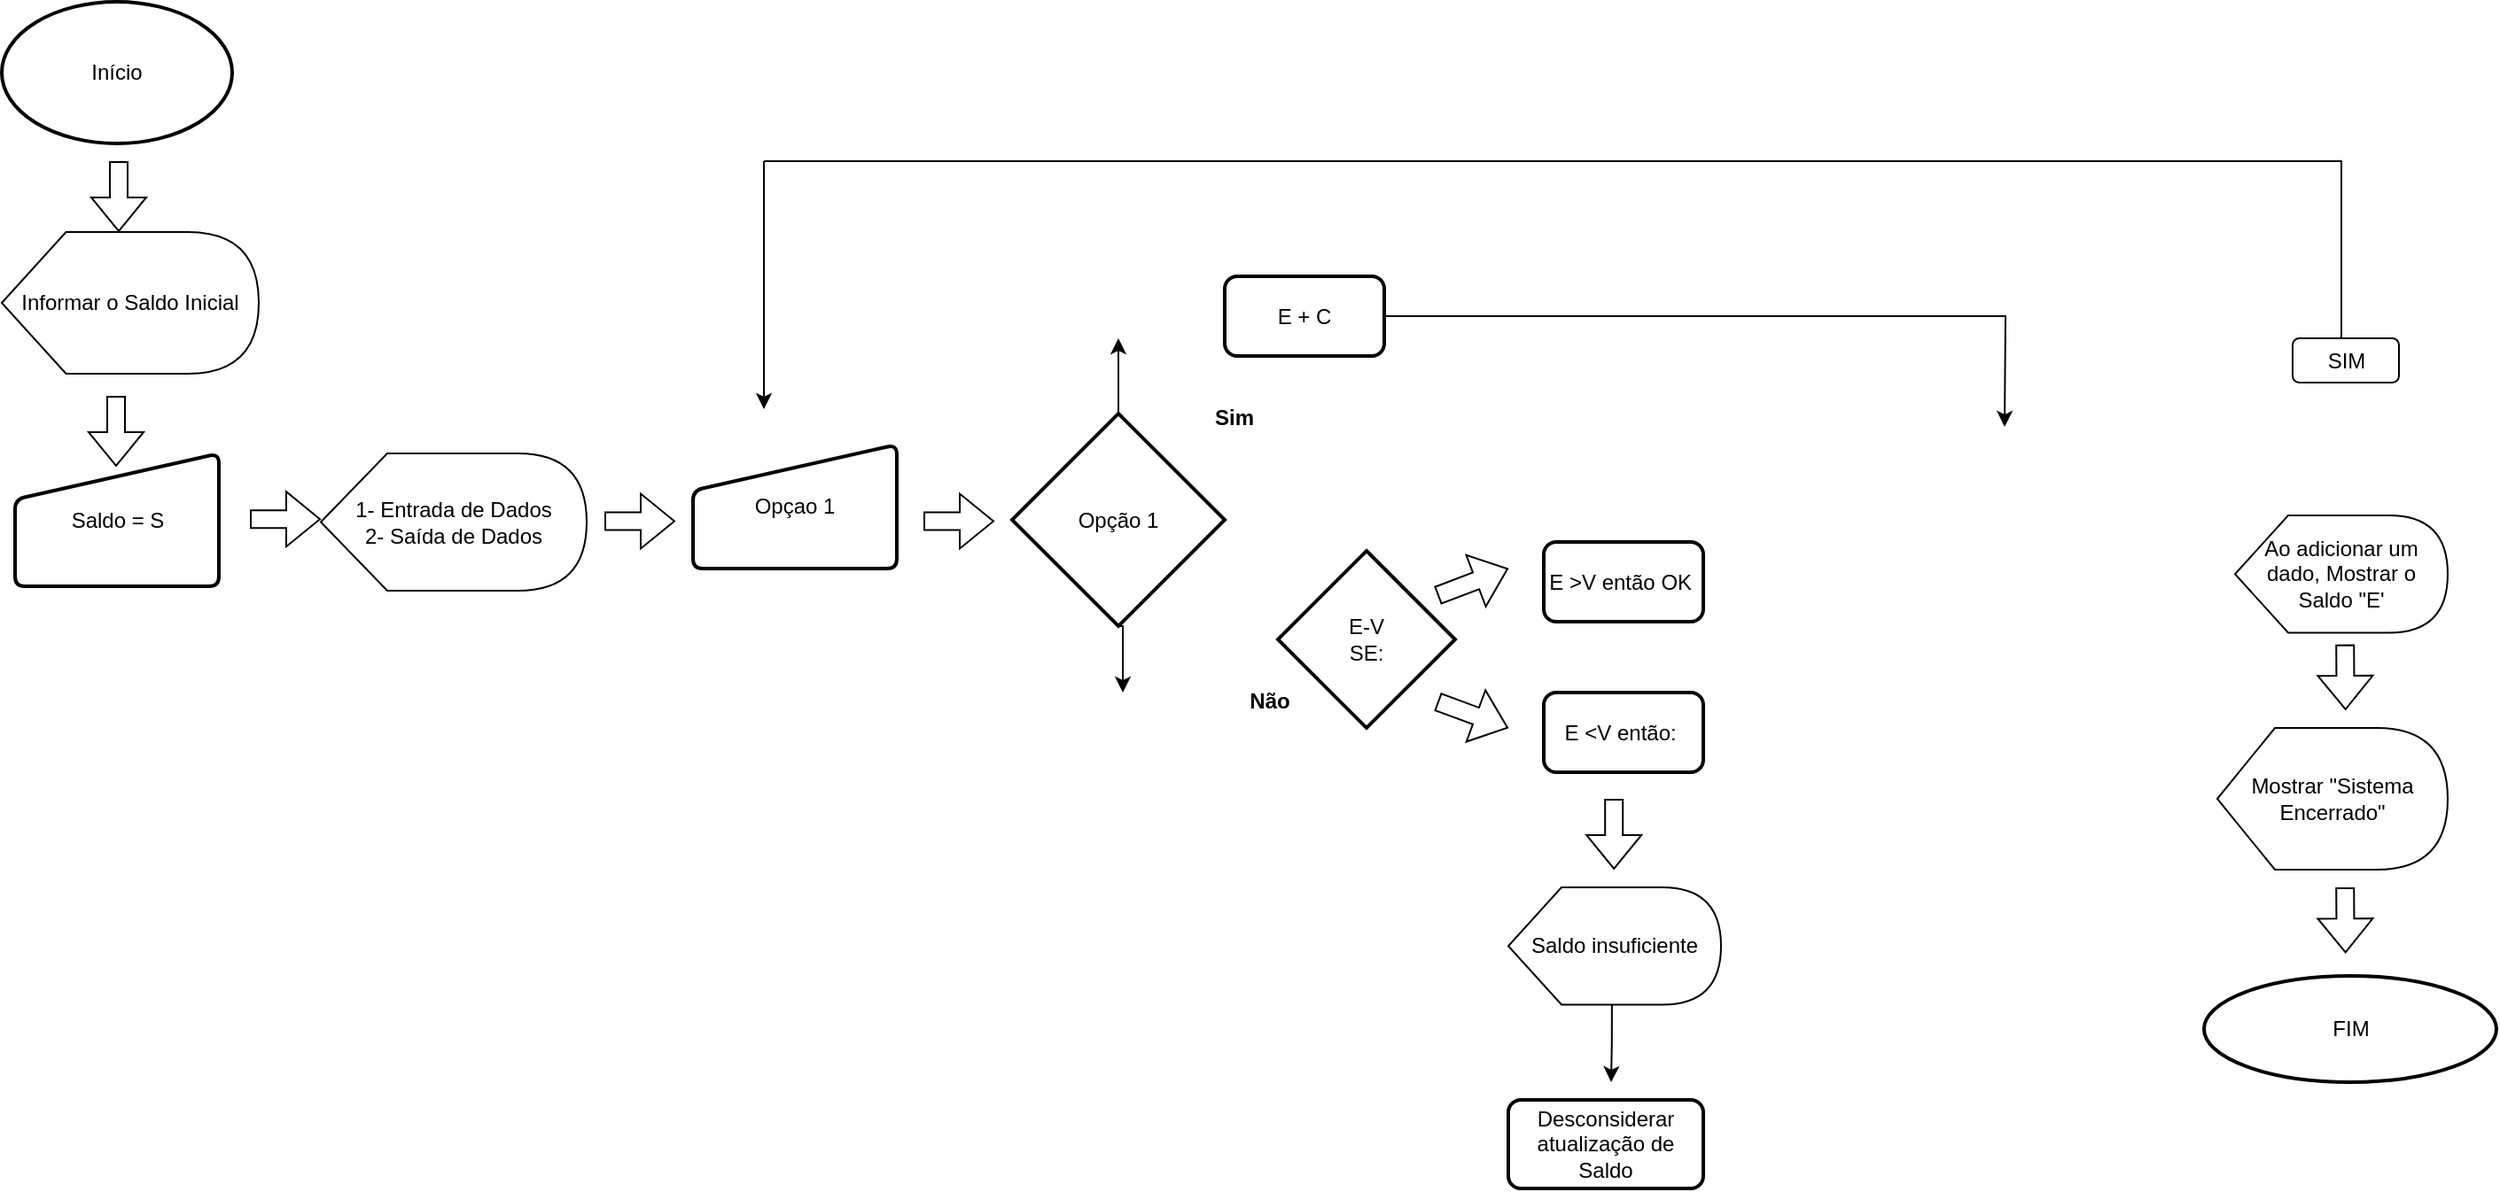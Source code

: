 <mxfile version="22.1.2" type="github" pages="2">
  <diagram id="zAwM45DpHathXPrW85D2" name="Página-1">
    <mxGraphModel dx="1426" dy="785" grid="1" gridSize="10" guides="1" tooltips="1" connect="1" arrows="1" fold="1" page="1" pageScale="1" pageWidth="980" pageHeight="690" math="0" shadow="0">
      <root>
        <mxCell id="0" />
        <mxCell id="1" parent="0" />
        <mxCell id="URq3C6O7KlHp4ZyZ8w96-13" value="" style="shape=flexArrow;endArrow=classic;html=1;rounded=0;" parent="1" edge="1">
          <mxGeometry width="50" height="50" relative="1" as="geometry">
            <mxPoint x="180" y="332.1" as="sourcePoint" />
            <mxPoint x="220" y="332.1" as="targetPoint" />
          </mxGeometry>
        </mxCell>
        <mxCell id="URq3C6O7KlHp4ZyZ8w96-16" value="" style="shape=flexArrow;endArrow=classic;html=1;rounded=0;" parent="1" edge="1">
          <mxGeometry width="50" height="50" relative="1" as="geometry">
            <mxPoint x="380" y="333.25" as="sourcePoint" />
            <mxPoint x="420" y="333.25" as="targetPoint" />
          </mxGeometry>
        </mxCell>
        <mxCell id="nw8zfE0IweU4Bdvtm1-o-6" style="edgeStyle=orthogonalEdgeStyle;rounded=0;orthogonalLoop=1;jettySize=auto;html=1;exitX=1;exitY=0.5;exitDx=0;exitDy=0;" parent="1" source="URq3C6O7KlHp4ZyZ8w96-17" edge="1">
          <mxGeometry relative="1" as="geometry">
            <mxPoint x="1170" y="280" as="targetPoint" />
          </mxGeometry>
        </mxCell>
        <mxCell id="URq3C6O7KlHp4ZyZ8w96-17" value="E + C" style="rounded=1;whiteSpace=wrap;html=1;absoluteArcSize=1;arcSize=14;strokeWidth=2;" parent="1" vertex="1">
          <mxGeometry x="730" y="195" width="90" height="45" as="geometry" />
        </mxCell>
        <mxCell id="URq3C6O7KlHp4ZyZ8w96-26" value="Desconsiderar atualização de Saldo" style="rounded=1;whiteSpace=wrap;html=1;absoluteArcSize=1;arcSize=14;strokeWidth=2;" parent="1" vertex="1">
          <mxGeometry x="890" y="660" width="110" height="50" as="geometry" />
        </mxCell>
        <mxCell id="nw8zfE0IweU4Bdvtm1-o-11" value="SIM" style="rounded=1;whiteSpace=wrap;html=1;" parent="1" vertex="1">
          <mxGeometry x="1332.5" y="230" width="60" height="25" as="geometry" />
        </mxCell>
        <mxCell id="nw8zfE0IweU4Bdvtm1-o-17" value="FIM" style="ellipse;whiteSpace=wrap;html=1;rounded=1;arcSize=14;strokeWidth=2;" parent="1" vertex="1">
          <mxGeometry x="1282.5" y="590" width="165" height="60" as="geometry" />
        </mxCell>
        <mxCell id="nw8zfE0IweU4Bdvtm1-o-20" value="" style="shape=partialRectangle;whiteSpace=wrap;html=1;top=0;left=0;fillColor=none;rotation=-90;" parent="1" vertex="1">
          <mxGeometry x="1280" y="150" width="100" height="60" as="geometry" />
        </mxCell>
        <mxCell id="nw8zfE0IweU4Bdvtm1-o-23" value="" style="endArrow=none;html=1;rounded=0;" parent="1" edge="1">
          <mxGeometry width="50" height="50" relative="1" as="geometry">
            <mxPoint x="470" y="130" as="sourcePoint" />
            <mxPoint x="1300" y="130" as="targetPoint" />
          </mxGeometry>
        </mxCell>
        <mxCell id="nw8zfE0IweU4Bdvtm1-o-24" value="" style="endArrow=classic;html=1;rounded=0;" parent="1" edge="1">
          <mxGeometry width="50" height="50" relative="1" as="geometry">
            <mxPoint x="470" y="130" as="sourcePoint" />
            <mxPoint x="470" y="270" as="targetPoint" />
          </mxGeometry>
        </mxCell>
        <mxCell id="dijSrvxacsLSLiNsPIf2-5" value="Início" style="strokeWidth=2;html=1;shape=mxgraph.flowchart.start_2;whiteSpace=wrap;" parent="1" vertex="1">
          <mxGeometry x="40" y="40" width="130" height="80" as="geometry" />
        </mxCell>
        <mxCell id="dijSrvxacsLSLiNsPIf2-7" value="" style="shape=flexArrow;endArrow=classic;html=1;rounded=0;" parent="1" edge="1">
          <mxGeometry width="50" height="50" relative="1" as="geometry">
            <mxPoint x="106" y="130" as="sourcePoint" />
            <mxPoint x="106" y="170" as="targetPoint" />
          </mxGeometry>
        </mxCell>
        <mxCell id="6D9CzAvD1WX5cZGd-jI6-1" value="Informar o Saldo Inicial" style="shape=display;whiteSpace=wrap;html=1;" parent="1" vertex="1">
          <mxGeometry x="40" y="170" width="145" height="80" as="geometry" />
        </mxCell>
        <mxCell id="SXfANWnVWO6RLLjHBBKh-1" value="Saldo = S" style="html=1;strokeWidth=2;shape=manualInput;whiteSpace=wrap;rounded=1;size=26;arcSize=11;" parent="1" vertex="1">
          <mxGeometry x="47.5" y="295" width="115" height="75" as="geometry" />
        </mxCell>
        <mxCell id="SXfANWnVWO6RLLjHBBKh-2" value="" style="shape=flexArrow;endArrow=classic;html=1;rounded=0;" parent="1" edge="1">
          <mxGeometry width="50" height="50" relative="1" as="geometry">
            <mxPoint x="104.5" y="262.5" as="sourcePoint" />
            <mxPoint x="104.5" y="302.5" as="targetPoint" />
          </mxGeometry>
        </mxCell>
        <mxCell id="4JslAKUoNCHq3lBt2cL_-2" style="edgeStyle=orthogonalEdgeStyle;rounded=0;orthogonalLoop=1;jettySize=auto;html=1;exitX=0.5;exitY=1;exitDx=0;exitDy=0;exitPerimeter=0;entryX=0.5;entryY=0;entryDx=0;entryDy=0;" parent="1" source="9paZCEfjC2MaXkOwci7P-1" edge="1">
          <mxGeometry relative="1" as="geometry">
            <mxPoint x="672.5" y="430" as="targetPoint" />
          </mxGeometry>
        </mxCell>
        <mxCell id="4JslAKUoNCHq3lBt2cL_-3" style="edgeStyle=orthogonalEdgeStyle;rounded=0;orthogonalLoop=1;jettySize=auto;html=1;exitX=0.5;exitY=0;exitDx=0;exitDy=0;exitPerimeter=0;" parent="1" source="9paZCEfjC2MaXkOwci7P-1" edge="1">
          <mxGeometry relative="1" as="geometry">
            <mxPoint x="670" y="230" as="targetPoint" />
          </mxGeometry>
        </mxCell>
        <mxCell id="9paZCEfjC2MaXkOwci7P-1" value="&lt;div&gt;Opção 1&lt;/div&gt;" style="strokeWidth=2;html=1;shape=mxgraph.flowchart.decision;whiteSpace=wrap;" parent="1" vertex="1">
          <mxGeometry x="610" y="272.5" width="120" height="120" as="geometry" />
        </mxCell>
        <mxCell id="9paZCEfjC2MaXkOwci7P-2" value="&lt;div&gt;1- Entrada de Dados&lt;/div&gt;&lt;div&gt;2- Saída de Dados&lt;br&gt;&lt;/div&gt;" style="shape=display;whiteSpace=wrap;html=1;" parent="1" vertex="1">
          <mxGeometry x="220" y="295" width="150" height="77.5" as="geometry" />
        </mxCell>
        <mxCell id="1x2nDWAGcZtVaxNC59Dj-2" value="Opçao 1" style="html=1;strokeWidth=2;shape=manualInput;whiteSpace=wrap;rounded=1;size=26;arcSize=11;" parent="1" vertex="1">
          <mxGeometry x="430" y="290" width="115" height="70" as="geometry" />
        </mxCell>
        <mxCell id="1x2nDWAGcZtVaxNC59Dj-7" value="Ao adicionar um dado, Mostrar o Saldo &quot;E&#39;" style="shape=display;whiteSpace=wrap;html=1;" parent="1" vertex="1">
          <mxGeometry x="1300" y="330" width="120" height="66.25" as="geometry" />
        </mxCell>
        <mxCell id="1x2nDWAGcZtVaxNC59Dj-8" value="E-V&lt;br&gt;SE:" style="strokeWidth=2;html=1;shape=mxgraph.flowchart.decision;whiteSpace=wrap;" parent="1" vertex="1">
          <mxGeometry x="760" y="350" width="100" height="100" as="geometry" />
        </mxCell>
        <mxCell id="1x2nDWAGcZtVaxNC59Dj-10" value="" style="shape=flexArrow;endArrow=classic;html=1;rounded=0;" parent="1" edge="1">
          <mxGeometry width="50" height="50" relative="1" as="geometry">
            <mxPoint x="850" y="375.2" as="sourcePoint" />
            <mxPoint x="890" y="360" as="targetPoint" />
          </mxGeometry>
        </mxCell>
        <mxCell id="1x2nDWAGcZtVaxNC59Dj-11" value="" style="shape=flexArrow;endArrow=classic;html=1;rounded=0;" parent="1" edge="1">
          <mxGeometry width="50" height="50" relative="1" as="geometry">
            <mxPoint x="850" y="435.2" as="sourcePoint" />
            <mxPoint x="890" y="450" as="targetPoint" />
          </mxGeometry>
        </mxCell>
        <mxCell id="1x2nDWAGcZtVaxNC59Dj-12" value="" style="shape=flexArrow;endArrow=classic;html=1;rounded=0;" parent="1" edge="1">
          <mxGeometry width="50" height="50" relative="1" as="geometry">
            <mxPoint x="949.6" y="490" as="sourcePoint" />
            <mxPoint x="949.6" y="530" as="targetPoint" />
          </mxGeometry>
        </mxCell>
        <mxCell id="1x2nDWAGcZtVaxNC59Dj-18" value="" style="shape=flexArrow;endArrow=classic;html=1;rounded=0;" parent="1" edge="1">
          <mxGeometry width="50" height="50" relative="1" as="geometry">
            <mxPoint x="1362.1" y="402.85" as="sourcePoint" />
            <mxPoint x="1362.35" y="440" as="targetPoint" />
          </mxGeometry>
        </mxCell>
        <mxCell id="1x2nDWAGcZtVaxNC59Dj-20" value="" style="edgeStyle=orthogonalEdgeStyle;rounded=0;orthogonalLoop=1;jettySize=auto;html=1;" parent="1" target="1x2nDWAGcZtVaxNC59Dj-19" edge="1">
          <mxGeometry relative="1" as="geometry">
            <mxPoint x="1370" y="486.88" as="sourcePoint" />
            <mxPoint x="1363" y="530" as="targetPoint" />
          </mxGeometry>
        </mxCell>
        <mxCell id="1x2nDWAGcZtVaxNC59Dj-19" value="Mostrar &quot;Sistema Encerrado&quot;" style="shape=display;whiteSpace=wrap;html=1;" parent="1" vertex="1">
          <mxGeometry x="1290" y="450" width="130" height="80" as="geometry" />
        </mxCell>
        <mxCell id="1x2nDWAGcZtVaxNC59Dj-21" value="" style="shape=flexArrow;endArrow=classic;html=1;rounded=0;" parent="1" edge="1">
          <mxGeometry width="50" height="50" relative="1" as="geometry">
            <mxPoint x="1362.1" y="540" as="sourcePoint" />
            <mxPoint x="1362.35" y="577.15" as="targetPoint" />
          </mxGeometry>
        </mxCell>
        <mxCell id="j-H4uwWkcxne6lNj_nC7-3" value="Não" style="text;html=1;align=center;verticalAlign=middle;resizable=0;points=[];autosize=1;strokeColor=none;fillColor=none;fontStyle=1" parent="1" vertex="1">
          <mxGeometry x="730" y="420" width="50" height="30" as="geometry" />
        </mxCell>
        <mxCell id="j-H4uwWkcxne6lNj_nC7-4" value="Sim" style="text;html=1;align=center;verticalAlign=middle;resizable=0;points=[];autosize=1;strokeColor=none;fillColor=none;fontStyle=1" parent="1" vertex="1">
          <mxGeometry x="710" y="260" width="50" height="30" as="geometry" />
        </mxCell>
        <mxCell id="4JslAKUoNCHq3lBt2cL_-1" value="" style="shape=flexArrow;endArrow=classic;html=1;rounded=0;" parent="1" edge="1">
          <mxGeometry width="50" height="50" relative="1" as="geometry">
            <mxPoint x="560" y="333.25" as="sourcePoint" />
            <mxPoint x="600" y="333.25" as="targetPoint" />
          </mxGeometry>
        </mxCell>
        <mxCell id="DYl5udrveMBFf5uGnkf--1" value="E &amp;lt;V então:&amp;nbsp;" style="rounded=1;whiteSpace=wrap;html=1;absoluteArcSize=1;arcSize=14;strokeWidth=2;" vertex="1" parent="1">
          <mxGeometry x="910" y="430" width="90" height="45" as="geometry" />
        </mxCell>
        <mxCell id="DYl5udrveMBFf5uGnkf--3" style="edgeStyle=orthogonalEdgeStyle;rounded=0;orthogonalLoop=1;jettySize=auto;html=1;exitX=0;exitY=0;exitDx=58.438;exitDy=66.25;exitPerimeter=0;" edge="1" parent="1" source="DYl5udrveMBFf5uGnkf--2">
          <mxGeometry relative="1" as="geometry">
            <mxPoint x="948" y="650" as="targetPoint" />
          </mxGeometry>
        </mxCell>
        <mxCell id="DYl5udrveMBFf5uGnkf--2" value="Saldo insuficiente" style="shape=display;whiteSpace=wrap;html=1;" vertex="1" parent="1">
          <mxGeometry x="890" y="540" width="120" height="66.25" as="geometry" />
        </mxCell>
        <mxCell id="DYl5udrveMBFf5uGnkf--4" value="E &amp;gt;V então OK&amp;nbsp;" style="rounded=1;whiteSpace=wrap;html=1;absoluteArcSize=1;arcSize=14;strokeWidth=2;" vertex="1" parent="1">
          <mxGeometry x="910" y="345" width="90" height="45" as="geometry" />
        </mxCell>
      </root>
    </mxGraphModel>
  </diagram>
  <diagram id="TirI8kbaZ5W1pwOb-dv2" name="Página-2">
    <mxGraphModel dx="1434" dy="774" grid="1" gridSize="10" guides="1" tooltips="1" connect="1" arrows="1" fold="1" page="1" pageScale="1" pageWidth="827" pageHeight="1169" math="0" shadow="0">
      <root>
        <mxCell id="0" />
        <mxCell id="1" parent="0" />
        <mxCell id="Wew-WHtuhZpQHljSESFe-3" value="S - QR" style="rounded=0;whiteSpace=wrap;html=1;" vertex="1" parent="1">
          <mxGeometry x="90" y="330" width="120" height="60" as="geometry" />
        </mxCell>
      </root>
    </mxGraphModel>
  </diagram>
</mxfile>
